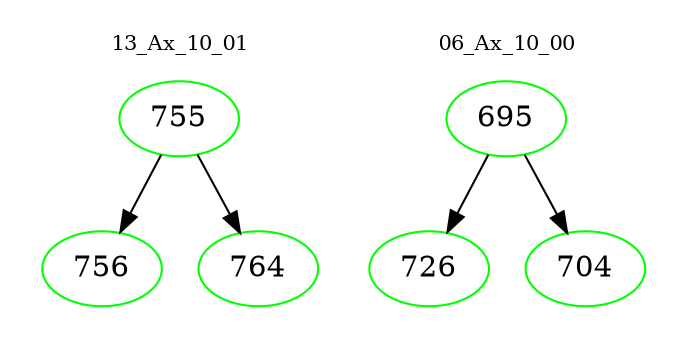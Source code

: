 digraph{
subgraph cluster_0 {
color = white
label = "13_Ax_10_01";
fontsize=10;
T0_755 [label="755", color="green"]
T0_755 -> T0_756 [color="black"]
T0_756 [label="756", color="green"]
T0_755 -> T0_764 [color="black"]
T0_764 [label="764", color="green"]
}
subgraph cluster_1 {
color = white
label = "06_Ax_10_00";
fontsize=10;
T1_695 [label="695", color="green"]
T1_695 -> T1_726 [color="black"]
T1_726 [label="726", color="green"]
T1_695 -> T1_704 [color="black"]
T1_704 [label="704", color="green"]
}
}
